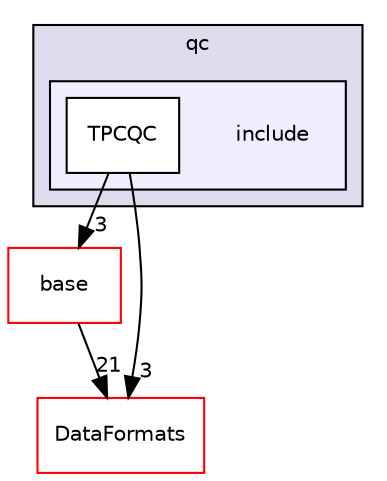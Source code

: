 digraph "/home/travis/build/AliceO2Group/AliceO2/Detectors/TPC/qc/include" {
  bgcolor=transparent;
  compound=true
  node [ fontsize="10", fontname="Helvetica"];
  edge [ labelfontsize="10", labelfontname="Helvetica"];
  subgraph clusterdir_bfeba01dad5848f9ca8d5c9f8df7a236 {
    graph [ bgcolor="#ddddee", pencolor="black", label="qc" fontname="Helvetica", fontsize="10", URL="dir_bfeba01dad5848f9ca8d5c9f8df7a236.html"]
  subgraph clusterdir_f7fa4a2371ee0ebf620e3ad8fc60120f {
    graph [ bgcolor="#eeeeff", pencolor="black", label="" URL="dir_f7fa4a2371ee0ebf620e3ad8fc60120f.html"];
    dir_f7fa4a2371ee0ebf620e3ad8fc60120f [shape=plaintext label="include"];
    dir_e60f6f09455c7175e139c3a735b9c3d0 [shape=box label="TPCQC" color="black" fillcolor="white" style="filled" URL="dir_e60f6f09455c7175e139c3a735b9c3d0.html"];
  }
  }
  dir_677b030cc750909e4cd27413873678d8 [shape=box label="base" color="red" URL="dir_677b030cc750909e4cd27413873678d8.html"];
  dir_2171f7ec022c5423887b07c69b2f5b48 [shape=box label="DataFormats" color="red" URL="dir_2171f7ec022c5423887b07c69b2f5b48.html"];
  dir_e60f6f09455c7175e139c3a735b9c3d0->dir_677b030cc750909e4cd27413873678d8 [headlabel="3", labeldistance=1.5 headhref="dir_000259_000060.html"];
  dir_e60f6f09455c7175e139c3a735b9c3d0->dir_2171f7ec022c5423887b07c69b2f5b48 [headlabel="3", labeldistance=1.5 headhref="dir_000259_000090.html"];
  dir_677b030cc750909e4cd27413873678d8->dir_2171f7ec022c5423887b07c69b2f5b48 [headlabel="21", labeldistance=1.5 headhref="dir_000060_000090.html"];
}
